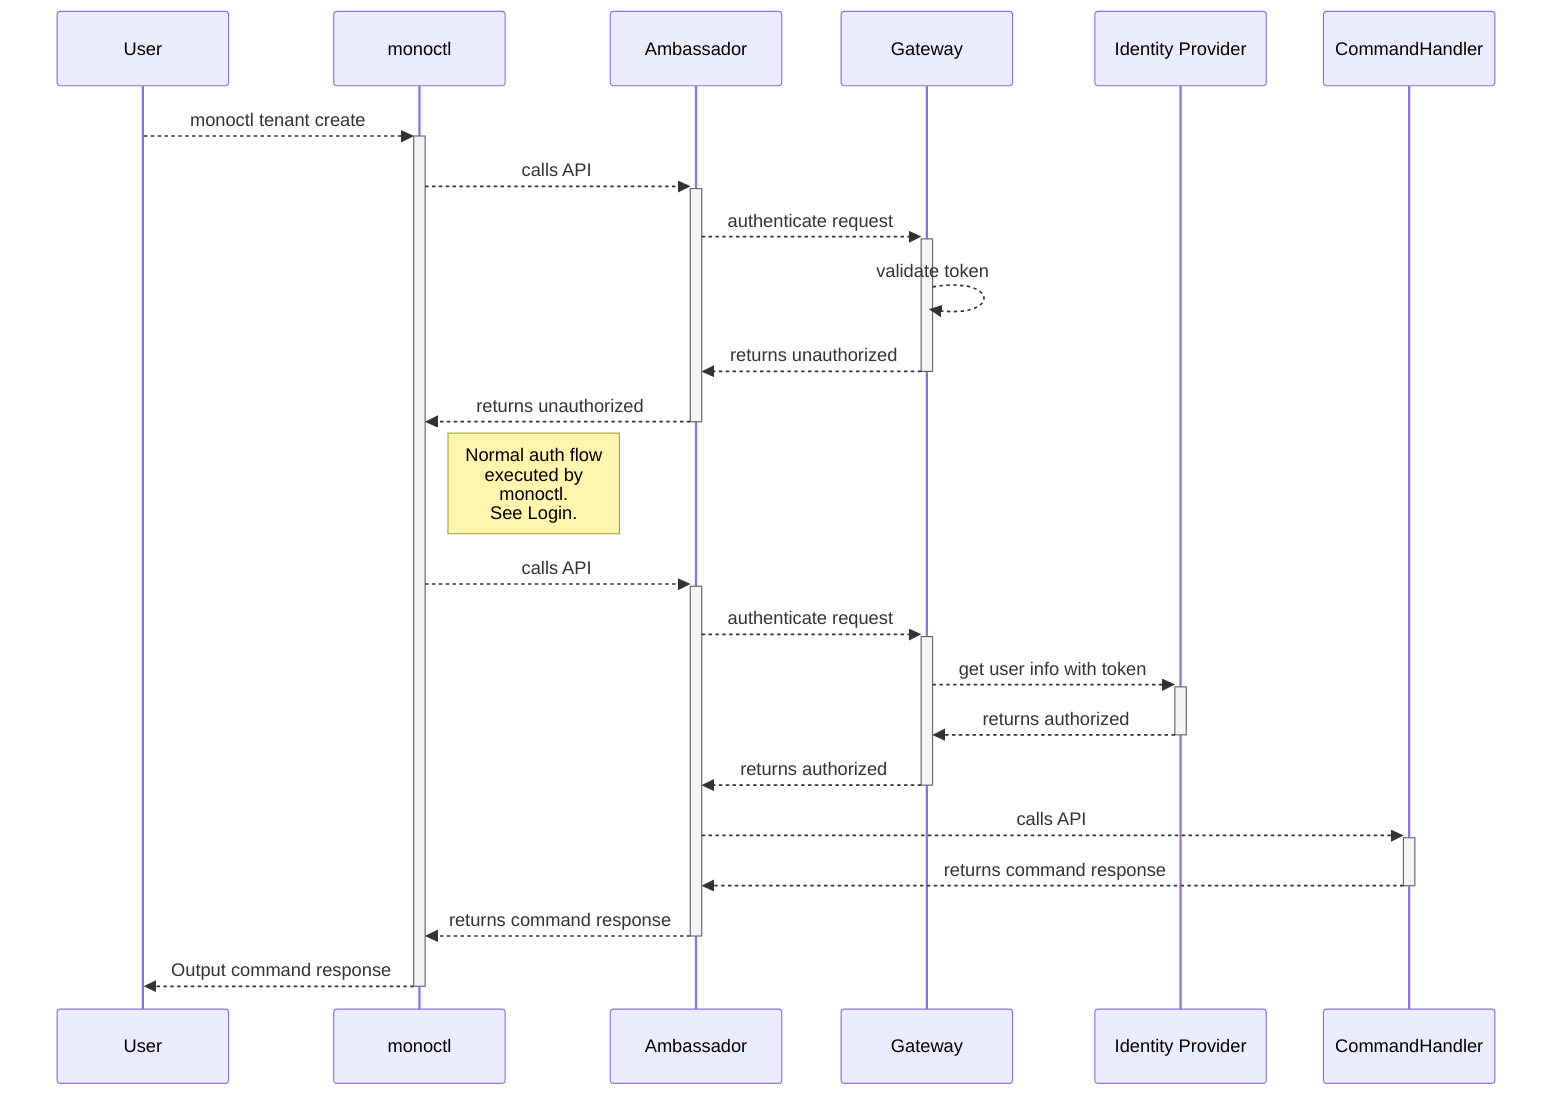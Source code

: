 sequenceDiagram
    participant U as User
    participant M as monoctl
    participant A as Ambassador
    participant G as Gateway
    participant I as Identity Provider
    participant C as CommandHandler
    U-->>+M: monoctl tenant create
    M-->>+A: calls API
    A-->>+G: authenticate request
    G-->>G: validate token
    G-->>-A: returns unauthorized
    A-->>-M: returns unauthorized
    Note right of M: Normal auth flow<br> executed by<br>monoctl.<br>See Login.
    M-->>+A: calls API
    A-->>+G: authenticate request
    G-->>+I: get user info with token
    I-->>-G: returns authorized
    G-->>-A: returns authorized
    A-->>+C: calls API
    C-->>-A: returns command response
    A-->>-M: returns command response
    M-->>-U: Output command response